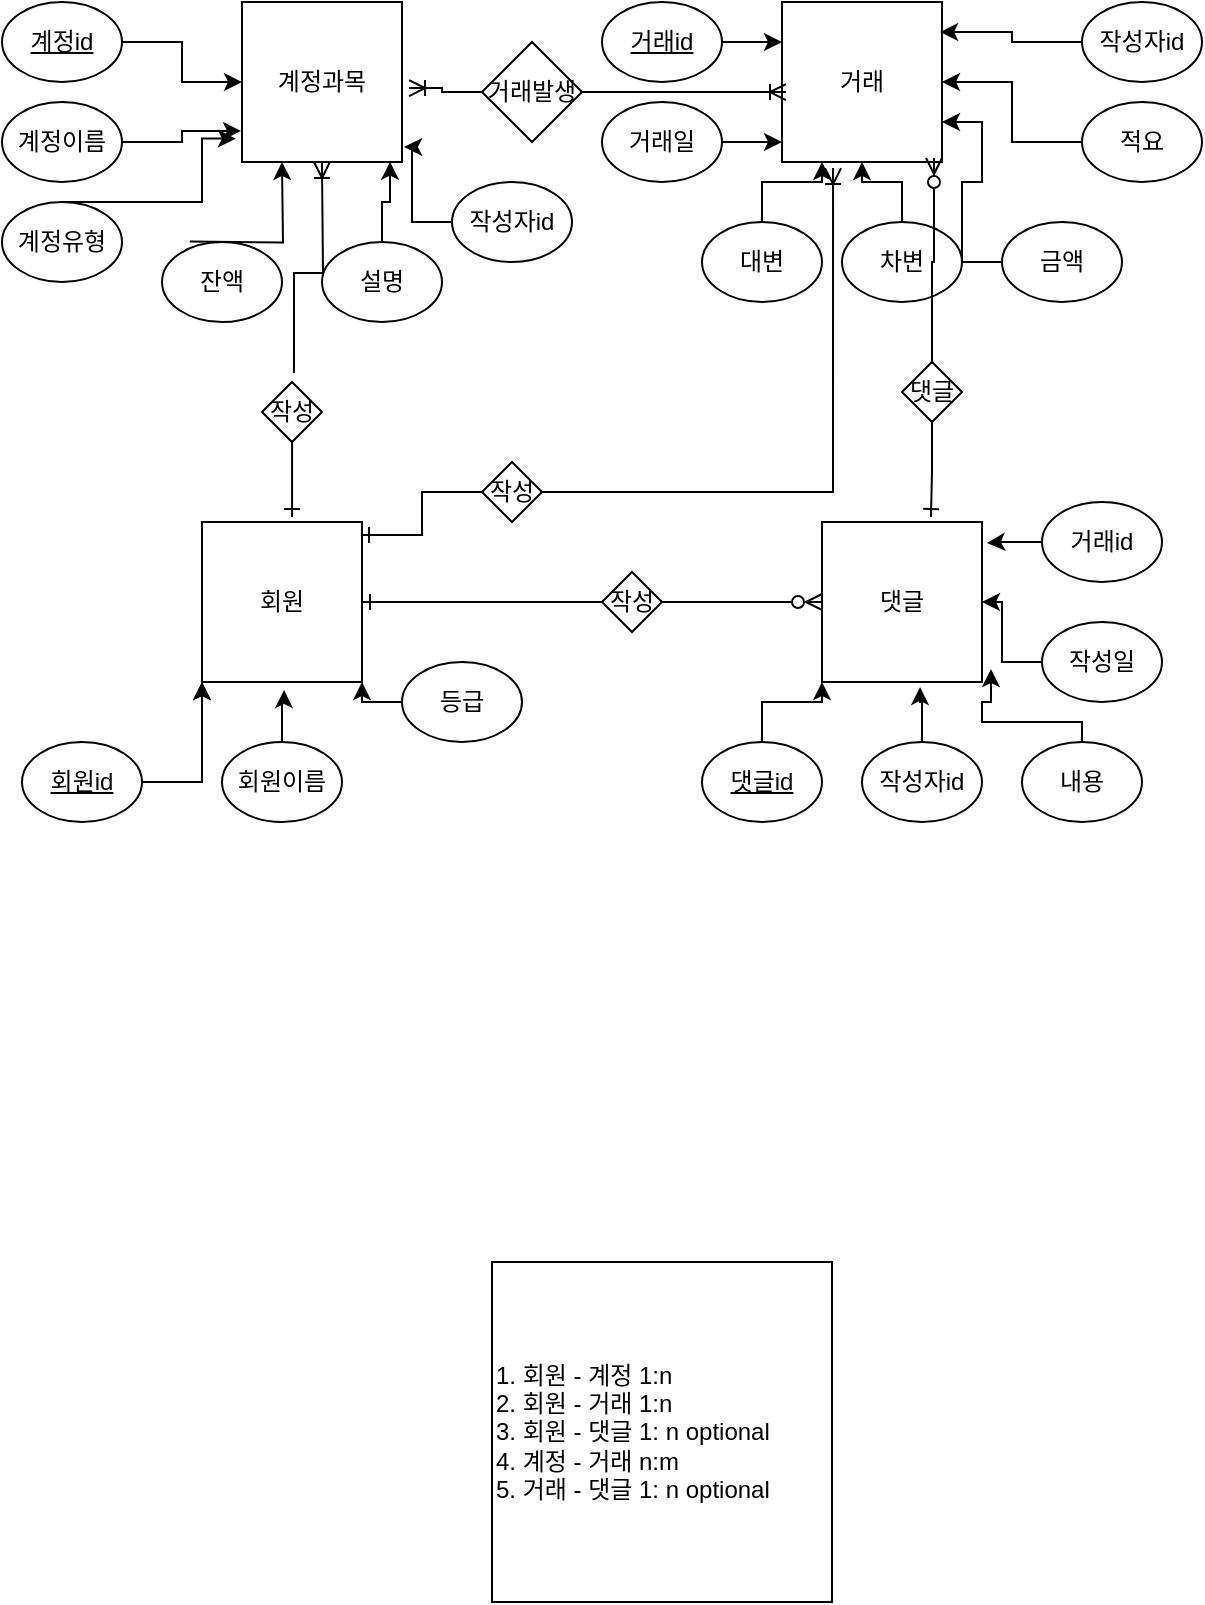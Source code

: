 <mxfile version="24.6.5" type="github">
  <diagram id="R2lEEEUBdFMjLlhIrx00" name="Page-1">
    <mxGraphModel dx="621" dy="393" grid="1" gridSize="10" guides="1" tooltips="1" connect="1" arrows="1" fold="1" page="1" pageScale="1" pageWidth="850" pageHeight="1100" math="0" shadow="0" extFonts="Permanent Marker^https://fonts.googleapis.com/css?family=Permanent+Marker">
      <root>
        <mxCell id="0" />
        <mxCell id="1" parent="0" />
        <mxCell id="Yi8c3AIgJzuLTYuk-4H1-5" value="계정과목" style="whiteSpace=wrap;html=1;aspect=fixed;" vertex="1" parent="1">
          <mxGeometry x="160" y="40" width="80" height="80" as="geometry" />
        </mxCell>
        <mxCell id="Yi8c3AIgJzuLTYuk-4H1-6" value="거래" style="whiteSpace=wrap;html=1;aspect=fixed;" vertex="1" parent="1">
          <mxGeometry x="430" y="40" width="80" height="80" as="geometry" />
        </mxCell>
        <mxCell id="Yi8c3AIgJzuLTYuk-4H1-7" value="댓글" style="whiteSpace=wrap;html=1;aspect=fixed;" vertex="1" parent="1">
          <mxGeometry x="450" y="300" width="80" height="80" as="geometry" />
        </mxCell>
        <mxCell id="Yi8c3AIgJzuLTYuk-4H1-24" style="edgeStyle=orthogonalEdgeStyle;rounded=0;orthogonalLoop=1;jettySize=auto;html=1;" edge="1" parent="1" source="Yi8c3AIgJzuLTYuk-4H1-13" target="Yi8c3AIgJzuLTYuk-4H1-5">
          <mxGeometry relative="1" as="geometry" />
        </mxCell>
        <mxCell id="Yi8c3AIgJzuLTYuk-4H1-13" value="&lt;u&gt;계정id&lt;/u&gt;" style="ellipse;whiteSpace=wrap;html=1;" vertex="1" parent="1">
          <mxGeometry x="40" y="40" width="60" height="40" as="geometry" />
        </mxCell>
        <mxCell id="Yi8c3AIgJzuLTYuk-4H1-14" value="계정이름" style="ellipse;whiteSpace=wrap;html=1;" vertex="1" parent="1">
          <mxGeometry x="40" y="90" width="60" height="40" as="geometry" />
        </mxCell>
        <mxCell id="Yi8c3AIgJzuLTYuk-4H1-15" value="설명&lt;span style=&quot;color: rgba(0, 0, 0, 0); font-family: monospace; font-size: 0px; text-align: start; text-wrap: nowrap;&quot;&gt;%3CmxGraphModel%3E%3Croot%3E%3CmxCell%20id%3D%220%22%2F%3E%3CmxCell%20id%3D%221%22%20parent%3D%220%22%2F%3E%3CmxCell%20id%3D%222%22%20value%3D%22%22%20style%3D%22ellipse%3BwhiteSpace%3Dwrap%3Bhtml%3D1%3B%22%20vertex%3D%221%22%20parent%3D%221%22%3E%3CmxGeometry%20x%3D%2210%22%20y%3D%22150%22%20width%3D%2260%22%20height%3D%2240%22%20as%3D%22geometry%22%2F%3E%3C%2FmxCell%3E%3C%2Froot%3E%3C%2FmxGraphModel%3E&lt;/span&gt;" style="ellipse;whiteSpace=wrap;html=1;" vertex="1" parent="1">
          <mxGeometry x="200" y="160" width="60" height="40" as="geometry" />
        </mxCell>
        <mxCell id="Yi8c3AIgJzuLTYuk-4H1-16" value="계정유형" style="ellipse;whiteSpace=wrap;html=1;" vertex="1" parent="1">
          <mxGeometry x="40" y="140" width="60" height="40" as="geometry" />
        </mxCell>
        <mxCell id="Yi8c3AIgJzuLTYuk-4H1-17" value="잔액&lt;span style=&quot;color: rgba(0, 0, 0, 0); font-family: monospace; font-size: 0px; text-align: start; text-wrap: nowrap;&quot;&gt;%3CmxGraphModel%3E%3Croot%3E%3CmxCell%20id%3D%220%22%2F%3E%3CmxCell%20id%3D%221%22%20parent%3D%220%22%2F%3E%3CmxCell%20id%3D%222%22%20value%3D%22%22%20style%3D%22ellipse%3BwhiteSpace%3Dwrap%3Bhtml%3D1%3B%22%20vertex%3D%221%22%20parent%3D%221%22%3E%3CmxGeometry%20x%3D%2210%22%20y%3D%22150%22%20width%3D%2260%22%20height%3D%2240%22%20as%3D%22geometry%22%2F%3E%3C%2FmxCell%3E%3C%2Froot%3E%3C%2FmxGraphModel%3E&lt;/span&gt;" style="ellipse;whiteSpace=wrap;html=1;" vertex="1" parent="1">
          <mxGeometry x="120" y="160" width="60" height="40" as="geometry" />
        </mxCell>
        <mxCell id="Yi8c3AIgJzuLTYuk-4H1-18" value="작성자id" style="ellipse;whiteSpace=wrap;html=1;" vertex="1" parent="1">
          <mxGeometry x="265" y="130" width="60" height="40" as="geometry" />
        </mxCell>
        <mxCell id="Yi8c3AIgJzuLTYuk-4H1-20" style="edgeStyle=orthogonalEdgeStyle;rounded=0;orthogonalLoop=1;jettySize=auto;html=1;entryX=0.925;entryY=0.998;entryDx=0;entryDy=0;entryPerimeter=0;" edge="1" parent="1" source="Yi8c3AIgJzuLTYuk-4H1-15" target="Yi8c3AIgJzuLTYuk-4H1-5">
          <mxGeometry relative="1" as="geometry" />
        </mxCell>
        <mxCell id="Yi8c3AIgJzuLTYuk-4H1-21" style="edgeStyle=orthogonalEdgeStyle;rounded=0;orthogonalLoop=1;jettySize=auto;html=1;entryX=0.451;entryY=1.003;entryDx=0;entryDy=0;entryPerimeter=0;" edge="1" parent="1">
          <mxGeometry relative="1" as="geometry">
            <mxPoint x="133.9" y="159.76" as="sourcePoint" />
            <mxPoint x="179.98" y="120.0" as="targetPoint" />
          </mxGeometry>
        </mxCell>
        <mxCell id="Yi8c3AIgJzuLTYuk-4H1-22" style="edgeStyle=orthogonalEdgeStyle;rounded=0;orthogonalLoop=1;jettySize=auto;html=1;entryX=-0.038;entryY=0.854;entryDx=0;entryDy=0;entryPerimeter=0;" edge="1" parent="1" source="Yi8c3AIgJzuLTYuk-4H1-16" target="Yi8c3AIgJzuLTYuk-4H1-5">
          <mxGeometry relative="1" as="geometry">
            <Array as="points">
              <mxPoint x="140" y="140" />
              <mxPoint x="140" y="108" />
            </Array>
          </mxGeometry>
        </mxCell>
        <mxCell id="Yi8c3AIgJzuLTYuk-4H1-23" style="edgeStyle=orthogonalEdgeStyle;rounded=0;orthogonalLoop=1;jettySize=auto;html=1;entryX=-0.006;entryY=0.806;entryDx=0;entryDy=0;entryPerimeter=0;" edge="1" parent="1" source="Yi8c3AIgJzuLTYuk-4H1-14" target="Yi8c3AIgJzuLTYuk-4H1-5">
          <mxGeometry relative="1" as="geometry" />
        </mxCell>
        <mxCell id="Yi8c3AIgJzuLTYuk-4H1-25" value="거래일" style="ellipse;whiteSpace=wrap;html=1;" vertex="1" parent="1">
          <mxGeometry x="340" y="90" width="60" height="40" as="geometry" />
        </mxCell>
        <mxCell id="Yi8c3AIgJzuLTYuk-4H1-40" style="edgeStyle=orthogonalEdgeStyle;rounded=0;orthogonalLoop=1;jettySize=auto;html=1;entryX=0;entryY=0.25;entryDx=0;entryDy=0;" edge="1" parent="1" source="Yi8c3AIgJzuLTYuk-4H1-26" target="Yi8c3AIgJzuLTYuk-4H1-6">
          <mxGeometry relative="1" as="geometry" />
        </mxCell>
        <mxCell id="Yi8c3AIgJzuLTYuk-4H1-26" value="&lt;u&gt;거래id&lt;/u&gt;" style="ellipse;whiteSpace=wrap;html=1;" vertex="1" parent="1">
          <mxGeometry x="340" y="40" width="60" height="40" as="geometry" />
        </mxCell>
        <mxCell id="Yi8c3AIgJzuLTYuk-4H1-36" style="edgeStyle=orthogonalEdgeStyle;rounded=0;orthogonalLoop=1;jettySize=auto;html=1;entryX=0.25;entryY=1;entryDx=0;entryDy=0;" edge="1" parent="1" source="Yi8c3AIgJzuLTYuk-4H1-27" target="Yi8c3AIgJzuLTYuk-4H1-6">
          <mxGeometry relative="1" as="geometry" />
        </mxCell>
        <mxCell id="Yi8c3AIgJzuLTYuk-4H1-27" value="대변" style="ellipse;whiteSpace=wrap;html=1;" vertex="1" parent="1">
          <mxGeometry x="390" y="150" width="60" height="40" as="geometry" />
        </mxCell>
        <mxCell id="Yi8c3AIgJzuLTYuk-4H1-35" style="edgeStyle=orthogonalEdgeStyle;rounded=0;orthogonalLoop=1;jettySize=auto;html=1;" edge="1" parent="1" source="Yi8c3AIgJzuLTYuk-4H1-28" target="Yi8c3AIgJzuLTYuk-4H1-6">
          <mxGeometry relative="1" as="geometry" />
        </mxCell>
        <mxCell id="Yi8c3AIgJzuLTYuk-4H1-28" value="차변" style="ellipse;whiteSpace=wrap;html=1;" vertex="1" parent="1">
          <mxGeometry x="460" y="150" width="60" height="40" as="geometry" />
        </mxCell>
        <mxCell id="Yi8c3AIgJzuLTYuk-4H1-34" style="edgeStyle=orthogonalEdgeStyle;rounded=0;orthogonalLoop=1;jettySize=auto;html=1;entryX=1;entryY=0.75;entryDx=0;entryDy=0;" edge="1" parent="1" source="Yi8c3AIgJzuLTYuk-4H1-29" target="Yi8c3AIgJzuLTYuk-4H1-6">
          <mxGeometry relative="1" as="geometry" />
        </mxCell>
        <mxCell id="Yi8c3AIgJzuLTYuk-4H1-29" value="금액" style="ellipse;whiteSpace=wrap;html=1;" vertex="1" parent="1">
          <mxGeometry x="540" y="150" width="60" height="40" as="geometry" />
        </mxCell>
        <mxCell id="Yi8c3AIgJzuLTYuk-4H1-33" style="edgeStyle=orthogonalEdgeStyle;rounded=0;orthogonalLoop=1;jettySize=auto;html=1;" edge="1" parent="1" source="Yi8c3AIgJzuLTYuk-4H1-30" target="Yi8c3AIgJzuLTYuk-4H1-6">
          <mxGeometry relative="1" as="geometry" />
        </mxCell>
        <mxCell id="Yi8c3AIgJzuLTYuk-4H1-30" value="적요" style="ellipse;whiteSpace=wrap;html=1;" vertex="1" parent="1">
          <mxGeometry x="580" y="90" width="60" height="40" as="geometry" />
        </mxCell>
        <mxCell id="Yi8c3AIgJzuLTYuk-4H1-31" value="작성자id" style="ellipse;whiteSpace=wrap;html=1;" vertex="1" parent="1">
          <mxGeometry x="580" y="40" width="60" height="40" as="geometry" />
        </mxCell>
        <mxCell id="Yi8c3AIgJzuLTYuk-4H1-32" style="edgeStyle=orthogonalEdgeStyle;rounded=0;orthogonalLoop=1;jettySize=auto;html=1;entryX=0.988;entryY=0.188;entryDx=0;entryDy=0;entryPerimeter=0;" edge="1" parent="1" source="Yi8c3AIgJzuLTYuk-4H1-31" target="Yi8c3AIgJzuLTYuk-4H1-6">
          <mxGeometry relative="1" as="geometry" />
        </mxCell>
        <mxCell id="Yi8c3AIgJzuLTYuk-4H1-39" style="edgeStyle=orthogonalEdgeStyle;rounded=0;orthogonalLoop=1;jettySize=auto;html=1;entryX=0;entryY=0.875;entryDx=0;entryDy=0;entryPerimeter=0;" edge="1" parent="1" source="Yi8c3AIgJzuLTYuk-4H1-25" target="Yi8c3AIgJzuLTYuk-4H1-6">
          <mxGeometry relative="1" as="geometry" />
        </mxCell>
        <mxCell id="Yi8c3AIgJzuLTYuk-4H1-41" value="회원" style="whiteSpace=wrap;html=1;aspect=fixed;" vertex="1" parent="1">
          <mxGeometry x="140" y="300" width="80" height="80" as="geometry" />
        </mxCell>
        <mxCell id="Yi8c3AIgJzuLTYuk-4H1-46" style="edgeStyle=orthogonalEdgeStyle;rounded=0;orthogonalLoop=1;jettySize=auto;html=1;entryX=0;entryY=1;entryDx=0;entryDy=0;" edge="1" parent="1" source="Yi8c3AIgJzuLTYuk-4H1-43" target="Yi8c3AIgJzuLTYuk-4H1-41">
          <mxGeometry relative="1" as="geometry" />
        </mxCell>
        <mxCell id="Yi8c3AIgJzuLTYuk-4H1-79" style="edgeStyle=orthogonalEdgeStyle;rounded=0;orthogonalLoop=1;jettySize=auto;html=1;entryX=0;entryY=1;entryDx=0;entryDy=0;" edge="1" parent="1" source="Yi8c3AIgJzuLTYuk-4H1-43" target="Yi8c3AIgJzuLTYuk-4H1-41">
          <mxGeometry relative="1" as="geometry" />
        </mxCell>
        <mxCell id="Yi8c3AIgJzuLTYuk-4H1-43" value="&lt;u&gt;회원id&lt;/u&gt;" style="ellipse;whiteSpace=wrap;html=1;" vertex="1" parent="1">
          <mxGeometry x="50" y="410" width="60" height="40" as="geometry" />
        </mxCell>
        <mxCell id="Yi8c3AIgJzuLTYuk-4H1-44" value="회원이름" style="ellipse;whiteSpace=wrap;html=1;" vertex="1" parent="1">
          <mxGeometry x="150" y="410" width="60" height="40" as="geometry" />
        </mxCell>
        <mxCell id="Yi8c3AIgJzuLTYuk-4H1-51" style="edgeStyle=orthogonalEdgeStyle;rounded=0;orthogonalLoop=1;jettySize=auto;html=1;entryX=1;entryY=1;entryDx=0;entryDy=0;" edge="1" parent="1" source="Yi8c3AIgJzuLTYuk-4H1-45" target="Yi8c3AIgJzuLTYuk-4H1-41">
          <mxGeometry relative="1" as="geometry" />
        </mxCell>
        <mxCell id="Yi8c3AIgJzuLTYuk-4H1-45" value="등급" style="ellipse;whiteSpace=wrap;html=1;" vertex="1" parent="1">
          <mxGeometry x="240" y="370" width="60" height="40" as="geometry" />
        </mxCell>
        <mxCell id="Yi8c3AIgJzuLTYuk-4H1-47" style="edgeStyle=orthogonalEdgeStyle;rounded=0;orthogonalLoop=1;jettySize=auto;html=1;entryX=0.513;entryY=1.05;entryDx=0;entryDy=0;entryPerimeter=0;" edge="1" parent="1" source="Yi8c3AIgJzuLTYuk-4H1-44" target="Yi8c3AIgJzuLTYuk-4H1-41">
          <mxGeometry relative="1" as="geometry" />
        </mxCell>
        <mxCell id="Yi8c3AIgJzuLTYuk-4H1-57" style="edgeStyle=orthogonalEdgeStyle;rounded=0;orthogonalLoop=1;jettySize=auto;html=1;entryX=0;entryY=1;entryDx=0;entryDy=0;" edge="1" parent="1" source="Yi8c3AIgJzuLTYuk-4H1-52" target="Yi8c3AIgJzuLTYuk-4H1-7">
          <mxGeometry relative="1" as="geometry" />
        </mxCell>
        <mxCell id="Yi8c3AIgJzuLTYuk-4H1-52" value="&lt;u&gt;댓글id&lt;/u&gt;" style="ellipse;whiteSpace=wrap;html=1;" vertex="1" parent="1">
          <mxGeometry x="390" y="410" width="60" height="40" as="geometry" />
        </mxCell>
        <mxCell id="Yi8c3AIgJzuLTYuk-4H1-53" value="작성자id" style="ellipse;whiteSpace=wrap;html=1;" vertex="1" parent="1">
          <mxGeometry x="470" y="410" width="60" height="40" as="geometry" />
        </mxCell>
        <mxCell id="Yi8c3AIgJzuLTYuk-4H1-54" value="내용" style="ellipse;whiteSpace=wrap;html=1;" vertex="1" parent="1">
          <mxGeometry x="550" y="410" width="60" height="40" as="geometry" />
        </mxCell>
        <mxCell id="Yi8c3AIgJzuLTYuk-4H1-60" style="edgeStyle=orthogonalEdgeStyle;rounded=0;orthogonalLoop=1;jettySize=auto;html=1;" edge="1" parent="1" source="Yi8c3AIgJzuLTYuk-4H1-55" target="Yi8c3AIgJzuLTYuk-4H1-7">
          <mxGeometry relative="1" as="geometry" />
        </mxCell>
        <mxCell id="Yi8c3AIgJzuLTYuk-4H1-55" value="작성일" style="ellipse;whiteSpace=wrap;html=1;" vertex="1" parent="1">
          <mxGeometry x="560" y="350" width="60" height="40" as="geometry" />
        </mxCell>
        <mxCell id="Yi8c3AIgJzuLTYuk-4H1-56" value="거래id" style="ellipse;whiteSpace=wrap;html=1;" vertex="1" parent="1">
          <mxGeometry x="560" y="290" width="60" height="40" as="geometry" />
        </mxCell>
        <mxCell id="Yi8c3AIgJzuLTYuk-4H1-58" style="edgeStyle=orthogonalEdgeStyle;rounded=0;orthogonalLoop=1;jettySize=auto;html=1;entryX=0.613;entryY=1.031;entryDx=0;entryDy=0;entryPerimeter=0;" edge="1" parent="1" source="Yi8c3AIgJzuLTYuk-4H1-53" target="Yi8c3AIgJzuLTYuk-4H1-7">
          <mxGeometry relative="1" as="geometry" />
        </mxCell>
        <mxCell id="Yi8c3AIgJzuLTYuk-4H1-59" style="edgeStyle=orthogonalEdgeStyle;rounded=0;orthogonalLoop=1;jettySize=auto;html=1;entryX=1.056;entryY=0.919;entryDx=0;entryDy=0;entryPerimeter=0;" edge="1" parent="1" source="Yi8c3AIgJzuLTYuk-4H1-54" target="Yi8c3AIgJzuLTYuk-4H1-7">
          <mxGeometry relative="1" as="geometry">
            <Array as="points">
              <mxPoint x="580" y="400" />
              <mxPoint x="530" y="400" />
              <mxPoint x="530" y="390" />
              <mxPoint x="535" y="390" />
            </Array>
          </mxGeometry>
        </mxCell>
        <mxCell id="Yi8c3AIgJzuLTYuk-4H1-61" style="edgeStyle=orthogonalEdgeStyle;rounded=0;orthogonalLoop=1;jettySize=auto;html=1;entryX=1.031;entryY=0.131;entryDx=0;entryDy=0;entryPerimeter=0;" edge="1" parent="1" source="Yi8c3AIgJzuLTYuk-4H1-56" target="Yi8c3AIgJzuLTYuk-4H1-7">
          <mxGeometry relative="1" as="geometry" />
        </mxCell>
        <mxCell id="Yi8c3AIgJzuLTYuk-4H1-62" value="작성" style="rhombus;whiteSpace=wrap;html=1;" vertex="1" parent="1">
          <mxGeometry x="170" y="230" width="30" height="30" as="geometry" />
        </mxCell>
        <mxCell id="Yi8c3AIgJzuLTYuk-4H1-72" style="edgeStyle=orthogonalEdgeStyle;rounded=0;orthogonalLoop=1;jettySize=auto;html=1;entryX=0;entryY=0.5;entryDx=0;entryDy=0;endArrow=ERzeroToMany;endFill=0;" edge="1" parent="1" source="Yi8c3AIgJzuLTYuk-4H1-63" target="Yi8c3AIgJzuLTYuk-4H1-7">
          <mxGeometry relative="1" as="geometry" />
        </mxCell>
        <mxCell id="Yi8c3AIgJzuLTYuk-4H1-82" style="edgeStyle=orthogonalEdgeStyle;rounded=0;orthogonalLoop=1;jettySize=auto;html=1;entryX=1;entryY=0.5;entryDx=0;entryDy=0;endArrow=ERone;endFill=0;" edge="1" parent="1" source="Yi8c3AIgJzuLTYuk-4H1-63" target="Yi8c3AIgJzuLTYuk-4H1-41">
          <mxGeometry relative="1" as="geometry" />
        </mxCell>
        <mxCell id="Yi8c3AIgJzuLTYuk-4H1-63" value="작성" style="rhombus;whiteSpace=wrap;html=1;" vertex="1" parent="1">
          <mxGeometry x="340" y="325" width="30" height="30" as="geometry" />
        </mxCell>
        <mxCell id="Yi8c3AIgJzuLTYuk-4H1-65" value="댓글" style="rhombus;whiteSpace=wrap;html=1;" vertex="1" parent="1">
          <mxGeometry x="490" y="220" width="30" height="30" as="geometry" />
        </mxCell>
        <mxCell id="Yi8c3AIgJzuLTYuk-4H1-66" style="edgeStyle=orthogonalEdgeStyle;rounded=0;orthogonalLoop=1;jettySize=auto;html=1;entryX=0.563;entryY=-0.031;entryDx=0;entryDy=0;entryPerimeter=0;startArrow=none;startFill=0;endArrow=ERone;endFill=0;" edge="1" parent="1" source="Yi8c3AIgJzuLTYuk-4H1-62" target="Yi8c3AIgJzuLTYuk-4H1-41">
          <mxGeometry relative="1" as="geometry" />
        </mxCell>
        <mxCell id="Yi8c3AIgJzuLTYuk-4H1-67" style="edgeStyle=orthogonalEdgeStyle;rounded=0;orthogonalLoop=1;jettySize=auto;html=1;entryX=0.631;entryY=1.044;entryDx=0;entryDy=0;entryPerimeter=0;exitX=0.533;exitY=-0.15;exitDx=0;exitDy=0;exitPerimeter=0;endArrow=ERoneToMany;endFill=0;" edge="1" parent="1" source="Yi8c3AIgJzuLTYuk-4H1-62">
          <mxGeometry relative="1" as="geometry">
            <mxPoint x="174.5" y="226.48" as="sourcePoint" />
            <mxPoint x="199.98" y="120.0" as="targetPoint" />
          </mxGeometry>
        </mxCell>
        <mxCell id="Yi8c3AIgJzuLTYuk-4H1-68" value="작성" style="rhombus;whiteSpace=wrap;html=1;" vertex="1" parent="1">
          <mxGeometry x="280" y="270" width="30" height="30" as="geometry" />
        </mxCell>
        <mxCell id="Yi8c3AIgJzuLTYuk-4H1-69" style="edgeStyle=orthogonalEdgeStyle;rounded=0;orthogonalLoop=1;jettySize=auto;html=1;entryX=0.994;entryY=0.081;entryDx=0;entryDy=0;entryPerimeter=0;endArrow=ERone;endFill=0;" edge="1" parent="1" source="Yi8c3AIgJzuLTYuk-4H1-68" target="Yi8c3AIgJzuLTYuk-4H1-41">
          <mxGeometry relative="1" as="geometry" />
        </mxCell>
        <mxCell id="Yi8c3AIgJzuLTYuk-4H1-70" style="edgeStyle=orthogonalEdgeStyle;rounded=0;orthogonalLoop=1;jettySize=auto;html=1;entryX=0.319;entryY=1.038;entryDx=0;entryDy=0;entryPerimeter=0;endArrow=ERoneToMany;endFill=0;" edge="1" parent="1" source="Yi8c3AIgJzuLTYuk-4H1-68" target="Yi8c3AIgJzuLTYuk-4H1-6">
          <mxGeometry relative="1" as="geometry" />
        </mxCell>
        <mxCell id="Yi8c3AIgJzuLTYuk-4H1-73" style="edgeStyle=orthogonalEdgeStyle;rounded=0;orthogonalLoop=1;jettySize=auto;html=1;entryX=0.95;entryY=0.975;entryDx=0;entryDy=0;entryPerimeter=0;endArrow=ERzeroToMany;endFill=0;" edge="1" parent="1" source="Yi8c3AIgJzuLTYuk-4H1-65" target="Yi8c3AIgJzuLTYuk-4H1-6">
          <mxGeometry relative="1" as="geometry" />
        </mxCell>
        <mxCell id="Yi8c3AIgJzuLTYuk-4H1-75" value="거래발생" style="rhombus;whiteSpace=wrap;html=1;" vertex="1" parent="1">
          <mxGeometry x="280" y="60" width="50" height="50" as="geometry" />
        </mxCell>
        <mxCell id="Yi8c3AIgJzuLTYuk-4H1-76" style="edgeStyle=orthogonalEdgeStyle;rounded=0;orthogonalLoop=1;jettySize=auto;html=1;entryX=0.025;entryY=0.563;entryDx=0;entryDy=0;entryPerimeter=0;endArrow=ERoneToMany;endFill=0;" edge="1" parent="1" source="Yi8c3AIgJzuLTYuk-4H1-75" target="Yi8c3AIgJzuLTYuk-4H1-6">
          <mxGeometry relative="1" as="geometry" />
        </mxCell>
        <mxCell id="Yi8c3AIgJzuLTYuk-4H1-77" style="edgeStyle=orthogonalEdgeStyle;rounded=0;orthogonalLoop=1;jettySize=auto;html=1;entryX=1.044;entryY=0.538;entryDx=0;entryDy=0;entryPerimeter=0;endArrow=ERoneToMany;endFill=0;" edge="1" parent="1" source="Yi8c3AIgJzuLTYuk-4H1-75" target="Yi8c3AIgJzuLTYuk-4H1-5">
          <mxGeometry relative="1" as="geometry" />
        </mxCell>
        <mxCell id="Yi8c3AIgJzuLTYuk-4H1-78" style="edgeStyle=orthogonalEdgeStyle;rounded=0;orthogonalLoop=1;jettySize=auto;html=1;entryX=1.013;entryY=0.906;entryDx=0;entryDy=0;entryPerimeter=0;" edge="1" parent="1" source="Yi8c3AIgJzuLTYuk-4H1-18" target="Yi8c3AIgJzuLTYuk-4H1-5">
          <mxGeometry relative="1" as="geometry" />
        </mxCell>
        <mxCell id="Yi8c3AIgJzuLTYuk-4H1-81" value="1. 회원 - 계정 1:n&lt;div&gt;2. 회원 - 거래 1:n&lt;/div&gt;&lt;div&gt;3. 회원 - 댓글 1: n optional&lt;/div&gt;&lt;div&gt;4. 계정 - 거래 n:m&lt;/div&gt;&lt;div&gt;5. 거래 - 댓글 1: n optional&lt;/div&gt;" style="whiteSpace=wrap;html=1;aspect=fixed;align=left;" vertex="1" parent="1">
          <mxGeometry x="285" y="670" width="170" height="170" as="geometry" />
        </mxCell>
        <mxCell id="Yi8c3AIgJzuLTYuk-4H1-83" style="edgeStyle=orthogonalEdgeStyle;rounded=0;orthogonalLoop=1;jettySize=auto;html=1;entryX=0.681;entryY=-0.031;entryDx=0;entryDy=0;entryPerimeter=0;endArrow=ERone;endFill=0;" edge="1" parent="1" source="Yi8c3AIgJzuLTYuk-4H1-65" target="Yi8c3AIgJzuLTYuk-4H1-7">
          <mxGeometry relative="1" as="geometry" />
        </mxCell>
      </root>
    </mxGraphModel>
  </diagram>
</mxfile>

